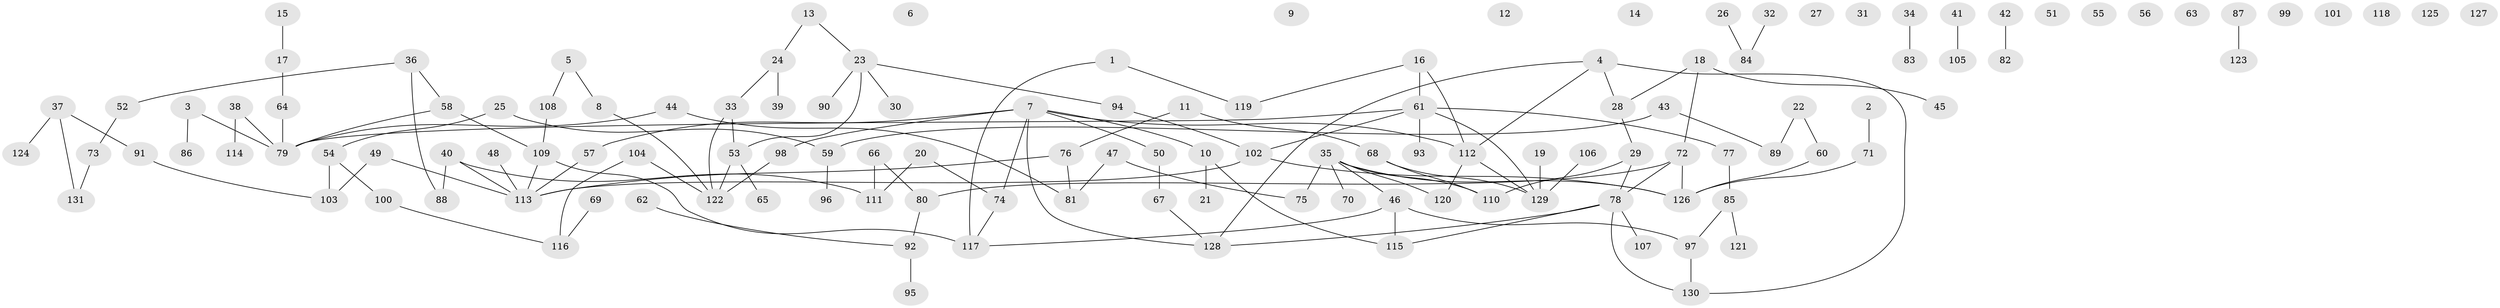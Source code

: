 // Generated by graph-tools (version 1.1) at 2025/40/03/09/25 04:40:10]
// undirected, 131 vertices, 142 edges
graph export_dot {
graph [start="1"]
  node [color=gray90,style=filled];
  1;
  2;
  3;
  4;
  5;
  6;
  7;
  8;
  9;
  10;
  11;
  12;
  13;
  14;
  15;
  16;
  17;
  18;
  19;
  20;
  21;
  22;
  23;
  24;
  25;
  26;
  27;
  28;
  29;
  30;
  31;
  32;
  33;
  34;
  35;
  36;
  37;
  38;
  39;
  40;
  41;
  42;
  43;
  44;
  45;
  46;
  47;
  48;
  49;
  50;
  51;
  52;
  53;
  54;
  55;
  56;
  57;
  58;
  59;
  60;
  61;
  62;
  63;
  64;
  65;
  66;
  67;
  68;
  69;
  70;
  71;
  72;
  73;
  74;
  75;
  76;
  77;
  78;
  79;
  80;
  81;
  82;
  83;
  84;
  85;
  86;
  87;
  88;
  89;
  90;
  91;
  92;
  93;
  94;
  95;
  96;
  97;
  98;
  99;
  100;
  101;
  102;
  103;
  104;
  105;
  106;
  107;
  108;
  109;
  110;
  111;
  112;
  113;
  114;
  115;
  116;
  117;
  118;
  119;
  120;
  121;
  122;
  123;
  124;
  125;
  126;
  127;
  128;
  129;
  130;
  131;
  1 -- 117;
  1 -- 119;
  2 -- 71;
  3 -- 79;
  3 -- 86;
  4 -- 28;
  4 -- 112;
  4 -- 128;
  4 -- 130;
  5 -- 8;
  5 -- 108;
  7 -- 10;
  7 -- 50;
  7 -- 57;
  7 -- 74;
  7 -- 98;
  7 -- 112;
  7 -- 128;
  8 -- 122;
  10 -- 21;
  10 -- 115;
  11 -- 68;
  11 -- 76;
  13 -- 23;
  13 -- 24;
  15 -- 17;
  16 -- 61;
  16 -- 112;
  16 -- 119;
  17 -- 64;
  18 -- 28;
  18 -- 45;
  18 -- 72;
  19 -- 129;
  20 -- 74;
  20 -- 111;
  22 -- 60;
  22 -- 89;
  23 -- 30;
  23 -- 53;
  23 -- 90;
  23 -- 94;
  24 -- 33;
  24 -- 39;
  25 -- 54;
  25 -- 59;
  26 -- 84;
  28 -- 29;
  29 -- 78;
  29 -- 110;
  32 -- 84;
  33 -- 53;
  33 -- 122;
  34 -- 83;
  35 -- 46;
  35 -- 70;
  35 -- 75;
  35 -- 110;
  35 -- 120;
  35 -- 126;
  36 -- 52;
  36 -- 58;
  36 -- 88;
  37 -- 91;
  37 -- 124;
  37 -- 131;
  38 -- 79;
  38 -- 114;
  40 -- 88;
  40 -- 111;
  40 -- 113;
  41 -- 105;
  42 -- 82;
  43 -- 59;
  43 -- 89;
  44 -- 79;
  44 -- 81;
  46 -- 97;
  46 -- 115;
  46 -- 117;
  47 -- 75;
  47 -- 81;
  48 -- 113;
  49 -- 103;
  49 -- 113;
  50 -- 67;
  52 -- 73;
  53 -- 65;
  53 -- 122;
  54 -- 100;
  54 -- 103;
  57 -- 113;
  58 -- 79;
  58 -- 109;
  59 -- 96;
  60 -- 126;
  61 -- 77;
  61 -- 79;
  61 -- 93;
  61 -- 102;
  61 -- 129;
  62 -- 92;
  64 -- 79;
  66 -- 80;
  66 -- 111;
  67 -- 128;
  68 -- 110;
  68 -- 129;
  69 -- 116;
  71 -- 126;
  72 -- 78;
  72 -- 80;
  72 -- 126;
  73 -- 131;
  74 -- 117;
  76 -- 81;
  76 -- 113;
  77 -- 85;
  78 -- 107;
  78 -- 115;
  78 -- 128;
  78 -- 130;
  80 -- 92;
  85 -- 97;
  85 -- 121;
  87 -- 123;
  91 -- 103;
  92 -- 95;
  94 -- 102;
  97 -- 130;
  98 -- 122;
  100 -- 116;
  102 -- 113;
  102 -- 126;
  104 -- 116;
  104 -- 122;
  106 -- 129;
  108 -- 109;
  109 -- 113;
  109 -- 117;
  112 -- 120;
  112 -- 129;
}
